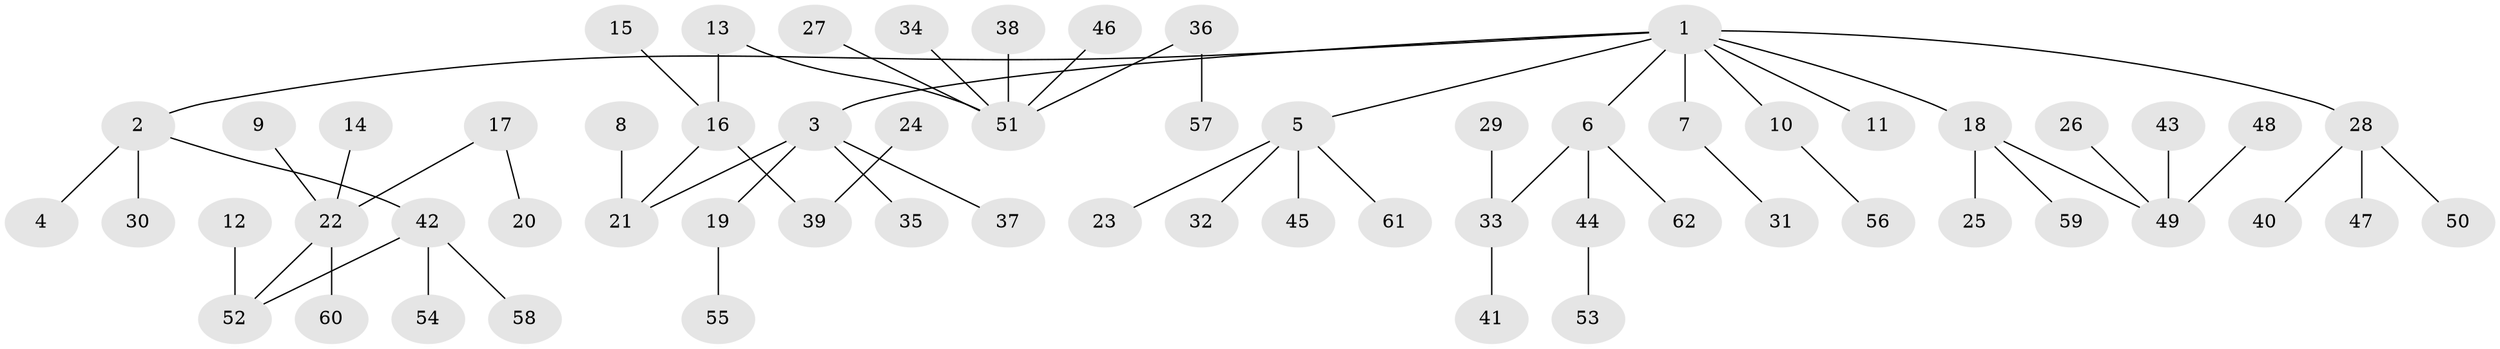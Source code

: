 // original degree distribution, {8: 0.008064516129032258, 3: 0.056451612903225805, 4: 0.03225806451612903, 6: 0.03225806451612903, 2: 0.33064516129032256, 5: 0.056451612903225805, 1: 0.4838709677419355}
// Generated by graph-tools (version 1.1) at 2025/50/03/09/25 03:50:22]
// undirected, 62 vertices, 61 edges
graph export_dot {
graph [start="1"]
  node [color=gray90,style=filled];
  1;
  2;
  3;
  4;
  5;
  6;
  7;
  8;
  9;
  10;
  11;
  12;
  13;
  14;
  15;
  16;
  17;
  18;
  19;
  20;
  21;
  22;
  23;
  24;
  25;
  26;
  27;
  28;
  29;
  30;
  31;
  32;
  33;
  34;
  35;
  36;
  37;
  38;
  39;
  40;
  41;
  42;
  43;
  44;
  45;
  46;
  47;
  48;
  49;
  50;
  51;
  52;
  53;
  54;
  55;
  56;
  57;
  58;
  59;
  60;
  61;
  62;
  1 -- 2 [weight=1.0];
  1 -- 3 [weight=1.0];
  1 -- 5 [weight=1.0];
  1 -- 6 [weight=1.0];
  1 -- 7 [weight=1.0];
  1 -- 10 [weight=1.0];
  1 -- 11 [weight=1.0];
  1 -- 18 [weight=1.0];
  1 -- 28 [weight=1.0];
  2 -- 4 [weight=1.0];
  2 -- 30 [weight=1.0];
  2 -- 42 [weight=1.0];
  3 -- 19 [weight=1.0];
  3 -- 21 [weight=1.0];
  3 -- 35 [weight=1.0];
  3 -- 37 [weight=1.0];
  5 -- 23 [weight=1.0];
  5 -- 32 [weight=1.0];
  5 -- 45 [weight=1.0];
  5 -- 61 [weight=1.0];
  6 -- 33 [weight=1.0];
  6 -- 44 [weight=1.0];
  6 -- 62 [weight=1.0];
  7 -- 31 [weight=1.0];
  8 -- 21 [weight=1.0];
  9 -- 22 [weight=1.0];
  10 -- 56 [weight=1.0];
  12 -- 52 [weight=1.0];
  13 -- 16 [weight=1.0];
  13 -- 51 [weight=1.0];
  14 -- 22 [weight=1.0];
  15 -- 16 [weight=1.0];
  16 -- 21 [weight=1.0];
  16 -- 39 [weight=1.0];
  17 -- 20 [weight=1.0];
  17 -- 22 [weight=1.0];
  18 -- 25 [weight=1.0];
  18 -- 49 [weight=1.0];
  18 -- 59 [weight=1.0];
  19 -- 55 [weight=1.0];
  22 -- 52 [weight=1.0];
  22 -- 60 [weight=1.0];
  24 -- 39 [weight=1.0];
  26 -- 49 [weight=1.0];
  27 -- 51 [weight=1.0];
  28 -- 40 [weight=1.0];
  28 -- 47 [weight=1.0];
  28 -- 50 [weight=1.0];
  29 -- 33 [weight=1.0];
  33 -- 41 [weight=1.0];
  34 -- 51 [weight=1.0];
  36 -- 51 [weight=1.0];
  36 -- 57 [weight=1.0];
  38 -- 51 [weight=1.0];
  42 -- 52 [weight=1.0];
  42 -- 54 [weight=1.0];
  42 -- 58 [weight=1.0];
  43 -- 49 [weight=1.0];
  44 -- 53 [weight=1.0];
  46 -- 51 [weight=1.0];
  48 -- 49 [weight=1.0];
}
